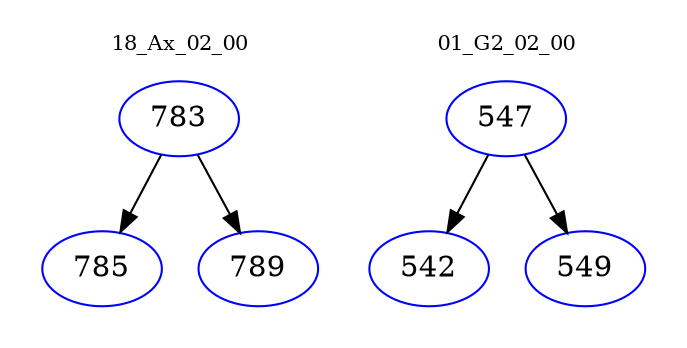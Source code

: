 digraph{
subgraph cluster_0 {
color = white
label = "18_Ax_02_00";
fontsize=10;
T0_783 [label="783", color="blue"]
T0_783 -> T0_785 [color="black"]
T0_785 [label="785", color="blue"]
T0_783 -> T0_789 [color="black"]
T0_789 [label="789", color="blue"]
}
subgraph cluster_1 {
color = white
label = "01_G2_02_00";
fontsize=10;
T1_547 [label="547", color="blue"]
T1_547 -> T1_542 [color="black"]
T1_542 [label="542", color="blue"]
T1_547 -> T1_549 [color="black"]
T1_549 [label="549", color="blue"]
}
}
